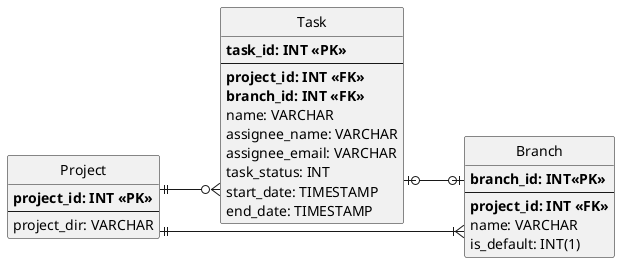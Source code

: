 @startuml er_diagram
skinparam monochrome true
hide circle
skinparam linetype ortho
left to right direction
entity "Project" as e1 {
    **project_id: INT <<PK>>**
    --
    project_dir: VARCHAR
}

entity "Task" as e2 {
    **task_id: INT <<PK>>**
    --
    **project_id: INT <<FK>>**
    **branch_id: INT <<FK>>**
    name: VARCHAR
    assignee_name: VARCHAR
    assignee_email: VARCHAR
    task_status: INT
    start_date: TIMESTAMP
    end_date: TIMESTAMP
}
 
entity "Branch" as e3 {
    **branch_id: INT<<PK>>**
    --
    **project_id: INT <<FK>>**
    name: VARCHAR
    is_default: INT(1)
}

e1 ||--|{ e3
e1 ||--o{ e2
e2 |o--o| e3
@enduml